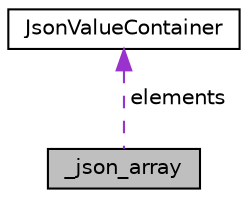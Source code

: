 digraph "_json_array"
{
  edge [fontname="Helvetica",fontsize="10",labelfontname="Helvetica",labelfontsize="10"];
  node [fontname="Helvetica",fontsize="10",shape=record];
  Node1 [label="_json_array",height=0.2,width=0.4,color="black", fillcolor="grey75", style="filled", fontcolor="black"];
  Node2 -> Node1 [dir="back",color="darkorchid3",fontsize="10",style="dashed",label=" elements" ];
  Node2 [label="JsonValueContainer",height=0.2,width=0.4,color="black", fillcolor="white", style="filled",URL="$structJsonValueContainer.html",tooltip="pour stocker \"value\" et son type "];
}
